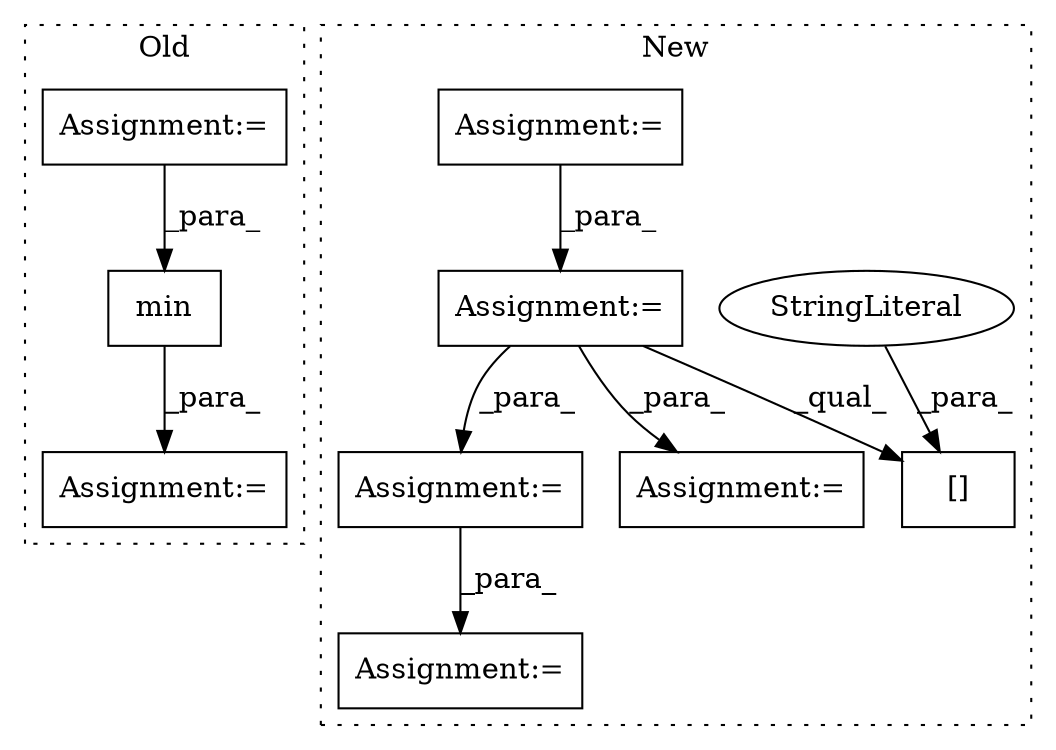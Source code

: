 digraph G {
subgraph cluster0 {
1 [label="min" a="32" s="2200,2239" l="4,1" shape="box"];
3 [label="Assignment:=" a="7" s="2199" l="1" shape="box"];
8 [label="Assignment:=" a="7" s="1909" l="32" shape="box"];
label = "Old";
style="dotted";
}
subgraph cluster1 {
2 [label="[]" a="2" s="2210,2269" l="17,1" shape="box"];
4 [label="Assignment:=" a="7" s="1906" l="1" shape="box"];
5 [label="Assignment:=" a="7" s="2054" l="1" shape="box"];
6 [label="Assignment:=" a="7" s="2168" l="1" shape="box"];
7 [label="Assignment:=" a="7" s="2121" l="1" shape="box"];
9 [label="StringLiteral" a="45" s="2227" l="42" shape="ellipse"];
10 [label="Assignment:=" a="7" s="1764" l="1" shape="box"];
label = "New";
style="dotted";
}
1 -> 3 [label="_para_"];
4 -> 5 [label="_para_"];
4 -> 2 [label="_qual_"];
4 -> 6 [label="_para_"];
5 -> 7 [label="_para_"];
8 -> 1 [label="_para_"];
9 -> 2 [label="_para_"];
10 -> 4 [label="_para_"];
}